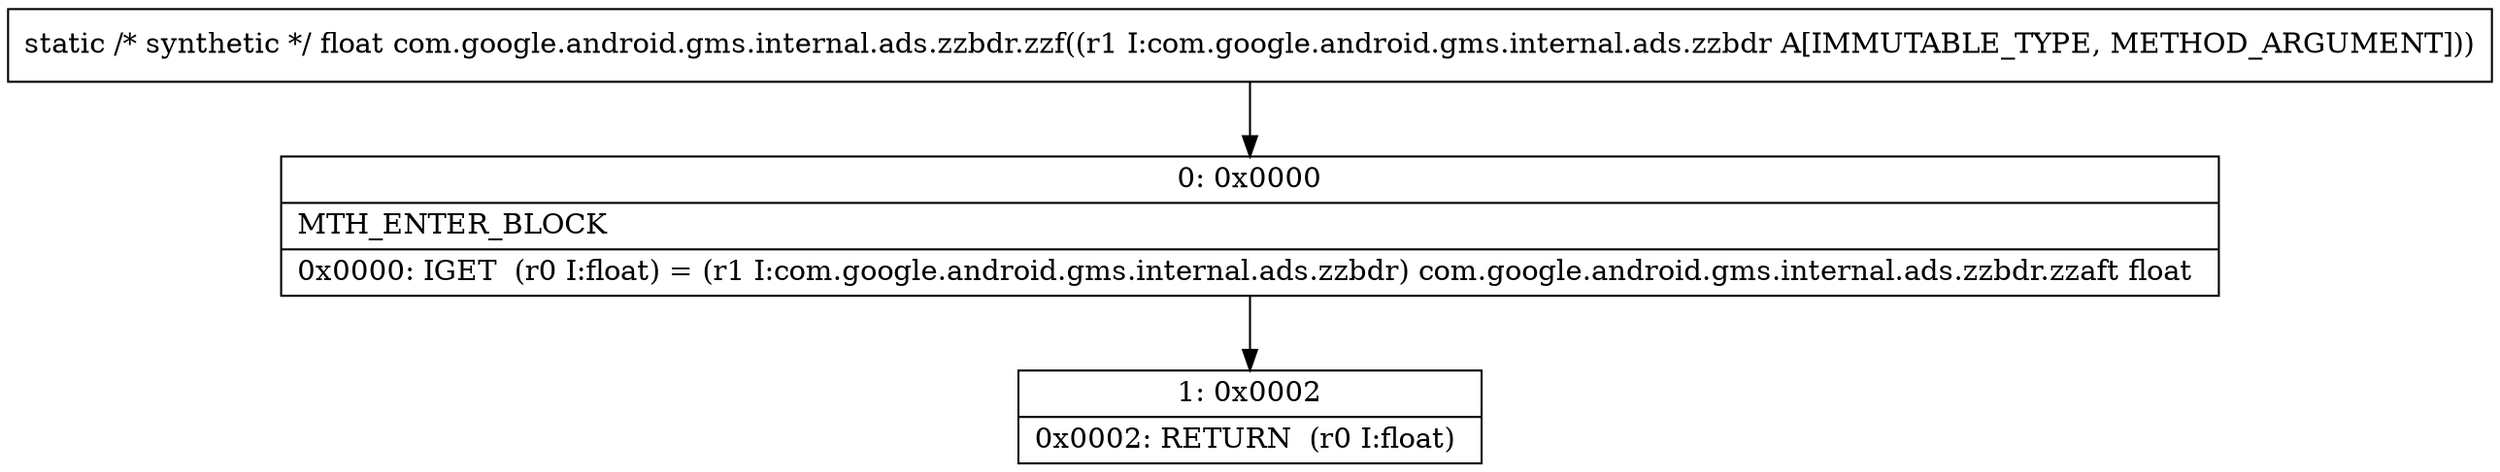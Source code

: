 digraph "CFG forcom.google.android.gms.internal.ads.zzbdr.zzf(Lcom\/google\/android\/gms\/internal\/ads\/zzbdr;)F" {
Node_0 [shape=record,label="{0\:\ 0x0000|MTH_ENTER_BLOCK\l|0x0000: IGET  (r0 I:float) = (r1 I:com.google.android.gms.internal.ads.zzbdr) com.google.android.gms.internal.ads.zzbdr.zzaft float \l}"];
Node_1 [shape=record,label="{1\:\ 0x0002|0x0002: RETURN  (r0 I:float) \l}"];
MethodNode[shape=record,label="{static \/* synthetic *\/ float com.google.android.gms.internal.ads.zzbdr.zzf((r1 I:com.google.android.gms.internal.ads.zzbdr A[IMMUTABLE_TYPE, METHOD_ARGUMENT])) }"];
MethodNode -> Node_0;
Node_0 -> Node_1;
}

